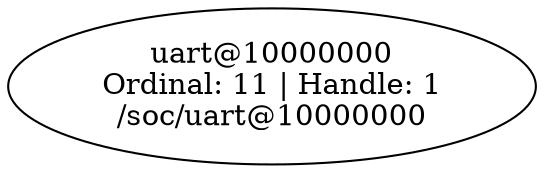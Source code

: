 // /workdir/test/ripe/src/build/zephyr/zephyr_pre0.elf
digraph "Device dependency graph" {
	11 [label="uart@10000000\nOrdinal: 11 | Handle: 1\n/soc/uart@10000000"]
}
